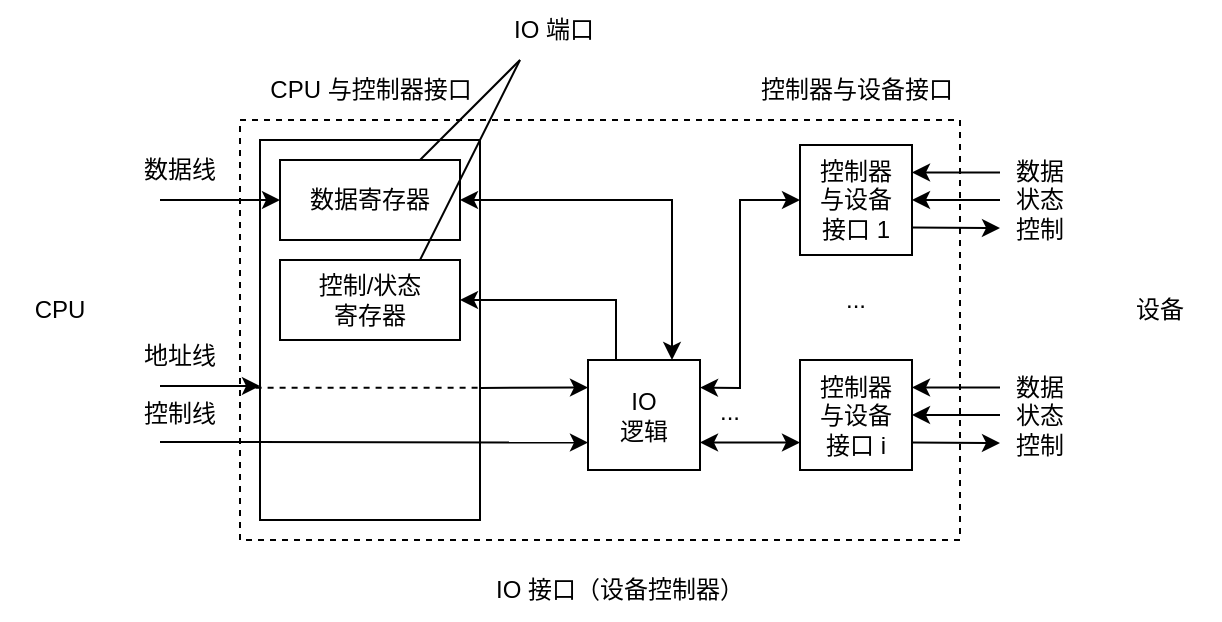 <mxfile version="20.3.0" type="device"><diagram id="LvYtkgF4reqtfwgxrNXw" name="第 1 页"><mxGraphModel dx="813" dy="517" grid="1" gridSize="10" guides="1" tooltips="1" connect="1" arrows="1" fold="1" page="1" pageScale="1" pageWidth="827" pageHeight="1169" math="0" shadow="0"><root><mxCell id="0"/><mxCell id="1" parent="0"/><mxCell id="u-FIi8Mf2LQQAWtEn1HS-1" value="" style="rounded=0;whiteSpace=wrap;html=1;dashed=1;" vertex="1" parent="1"><mxGeometry x="200" y="400" width="360" height="210" as="geometry"/></mxCell><mxCell id="u-FIi8Mf2LQQAWtEn1HS-3" value="" style="rounded=0;whiteSpace=wrap;html=1;" vertex="1" parent="1"><mxGeometry x="210" y="410" width="110" height="190" as="geometry"/></mxCell><mxCell id="u-FIi8Mf2LQQAWtEn1HS-2" value="数据寄存器" style="rounded=0;whiteSpace=wrap;html=1;" vertex="1" parent="1"><mxGeometry x="220" y="420" width="90" height="40" as="geometry"/></mxCell><mxCell id="u-FIi8Mf2LQQAWtEn1HS-4" value="控制/状态&lt;br&gt;寄存器" style="rounded=0;whiteSpace=wrap;html=1;" vertex="1" parent="1"><mxGeometry x="220" y="470" width="90" height="40" as="geometry"/></mxCell><mxCell id="u-FIi8Mf2LQQAWtEn1HS-5" value="IO&lt;br&gt;逻辑" style="rounded=0;whiteSpace=wrap;html=1;" vertex="1" parent="1"><mxGeometry x="374" y="520" width="56" height="55" as="geometry"/></mxCell><mxCell id="u-FIi8Mf2LQQAWtEn1HS-6" value="" style="endArrow=classic;html=1;rounded=0;exitX=0.25;exitY=0;exitDx=0;exitDy=0;entryX=1;entryY=0.5;entryDx=0;entryDy=0;" edge="1" parent="1" source="u-FIi8Mf2LQQAWtEn1HS-5" target="u-FIi8Mf2LQQAWtEn1HS-4"><mxGeometry width="50" height="50" relative="1" as="geometry"><mxPoint x="360" y="520" as="sourcePoint"/><mxPoint x="410" y="470" as="targetPoint"/><Array as="points"><mxPoint x="388" y="490"/></Array></mxGeometry></mxCell><mxCell id="u-FIi8Mf2LQQAWtEn1HS-7" value="" style="endArrow=classic;startArrow=classic;html=1;rounded=0;exitX=0.75;exitY=0;exitDx=0;exitDy=0;entryX=1;entryY=0.5;entryDx=0;entryDy=0;" edge="1" parent="1" source="u-FIi8Mf2LQQAWtEn1HS-5" target="u-FIi8Mf2LQQAWtEn1HS-2"><mxGeometry width="50" height="50" relative="1" as="geometry"><mxPoint x="360" y="520" as="sourcePoint"/><mxPoint x="410" y="470" as="targetPoint"/><Array as="points"><mxPoint x="416" y="440"/></Array></mxGeometry></mxCell><mxCell id="u-FIi8Mf2LQQAWtEn1HS-8" value="" style="endArrow=classic;html=1;rounded=0;entryX=0;entryY=0.5;entryDx=0;entryDy=0;" edge="1" parent="1" target="u-FIi8Mf2LQQAWtEn1HS-2"><mxGeometry width="50" height="50" relative="1" as="geometry"><mxPoint x="160" y="440" as="sourcePoint"/><mxPoint x="150" y="450" as="targetPoint"/></mxGeometry></mxCell><mxCell id="u-FIi8Mf2LQQAWtEn1HS-9" value="" style="endArrow=classic;html=1;rounded=0;" edge="1" parent="1"><mxGeometry width="50" height="50" relative="1" as="geometry"><mxPoint x="160" y="533" as="sourcePoint"/><mxPoint x="210" y="533" as="targetPoint"/></mxGeometry></mxCell><mxCell id="u-FIi8Mf2LQQAWtEn1HS-11" value="" style="endArrow=none;dashed=1;html=1;rounded=0;exitX=-0.02;exitY=0.595;exitDx=0;exitDy=0;exitPerimeter=0;entryX=1;entryY=0.595;entryDx=0;entryDy=0;entryPerimeter=0;" edge="1" parent="1"><mxGeometry width="50" height="50" relative="1" as="geometry"><mxPoint x="207.8" y="533.9" as="sourcePoint"/><mxPoint x="320.0" y="533.9" as="targetPoint"/></mxGeometry></mxCell><mxCell id="u-FIi8Mf2LQQAWtEn1HS-12" value="" style="endArrow=classic;html=1;rounded=0;entryX=0;entryY=0.25;entryDx=0;entryDy=0;" edge="1" parent="1" target="u-FIi8Mf2LQQAWtEn1HS-5"><mxGeometry width="50" height="50" relative="1" as="geometry"><mxPoint x="320" y="534" as="sourcePoint"/><mxPoint x="370" y="540" as="targetPoint"/></mxGeometry></mxCell><mxCell id="u-FIi8Mf2LQQAWtEn1HS-13" value="" style="endArrow=classic;html=1;rounded=0;entryX=0;entryY=0.75;entryDx=0;entryDy=0;" edge="1" parent="1" target="u-FIi8Mf2LQQAWtEn1HS-5"><mxGeometry width="50" height="50" relative="1" as="geometry"><mxPoint x="160" y="561" as="sourcePoint"/><mxPoint x="410" y="470" as="targetPoint"/></mxGeometry></mxCell><mxCell id="u-FIi8Mf2LQQAWtEn1HS-15" value="控制器&lt;br&gt;与设备&lt;br&gt;接口 i" style="rounded=0;whiteSpace=wrap;html=1;" vertex="1" parent="1"><mxGeometry x="480" y="520" width="56" height="55" as="geometry"/></mxCell><mxCell id="u-FIi8Mf2LQQAWtEn1HS-16" value="控制器&lt;br&gt;与设备&lt;br&gt;接口 1" style="rounded=0;whiteSpace=wrap;html=1;" vertex="1" parent="1"><mxGeometry x="480" y="412.5" width="56" height="55" as="geometry"/></mxCell><mxCell id="u-FIi8Mf2LQQAWtEn1HS-17" value="" style="endArrow=classic;startArrow=classic;html=1;rounded=0;exitX=1;exitY=0.25;exitDx=0;exitDy=0;entryX=0;entryY=0.5;entryDx=0;entryDy=0;" edge="1" parent="1" source="u-FIi8Mf2LQQAWtEn1HS-5" target="u-FIi8Mf2LQQAWtEn1HS-16"><mxGeometry width="50" height="50" relative="1" as="geometry"><mxPoint x="500" y="500" as="sourcePoint"/><mxPoint x="550" y="450" as="targetPoint"/><Array as="points"><mxPoint x="450" y="534"/><mxPoint x="450" y="440"/></Array></mxGeometry></mxCell><mxCell id="u-FIi8Mf2LQQAWtEn1HS-18" value="" style="endArrow=classic;startArrow=classic;html=1;rounded=0;exitX=1;exitY=0.75;exitDx=0;exitDy=0;entryX=0;entryY=0.75;entryDx=0;entryDy=0;" edge="1" parent="1" source="u-FIi8Mf2LQQAWtEn1HS-5" target="u-FIi8Mf2LQQAWtEn1HS-15"><mxGeometry width="50" height="50" relative="1" as="geometry"><mxPoint x="470" y="520" as="sourcePoint"/><mxPoint x="520" y="470" as="targetPoint"/></mxGeometry></mxCell><mxCell id="u-FIi8Mf2LQQAWtEn1HS-19" value="" style="endArrow=classic;html=1;rounded=0;entryX=1;entryY=0.25;entryDx=0;entryDy=0;" edge="1" parent="1" target="u-FIi8Mf2LQQAWtEn1HS-16"><mxGeometry width="50" height="50" relative="1" as="geometry"><mxPoint x="580" y="426.25" as="sourcePoint"/><mxPoint x="520" y="470" as="targetPoint"/></mxGeometry></mxCell><mxCell id="u-FIi8Mf2LQQAWtEn1HS-22" value="" style="endArrow=classic;html=1;rounded=0;entryX=1;entryY=0.5;entryDx=0;entryDy=0;" edge="1" parent="1"><mxGeometry width="50" height="50" relative="1" as="geometry"><mxPoint x="580" y="440" as="sourcePoint"/><mxPoint x="536" y="440" as="targetPoint"/></mxGeometry></mxCell><mxCell id="u-FIi8Mf2LQQAWtEn1HS-23" value="" style="endArrow=classic;html=1;rounded=0;entryX=1;entryY=0.75;entryDx=0;entryDy=0;exitX=1;exitY=0.75;exitDx=0;exitDy=0;" edge="1" parent="1" source="u-FIi8Mf2LQQAWtEn1HS-16"><mxGeometry width="50" height="50" relative="1" as="geometry"><mxPoint x="546" y="460" as="sourcePoint"/><mxPoint x="580" y="454" as="targetPoint"/></mxGeometry></mxCell><mxCell id="u-FIi8Mf2LQQAWtEn1HS-25" value="数据&lt;br&gt;状态&lt;br&gt;控制" style="text;html=1;strokeColor=none;fillColor=none;align=center;verticalAlign=middle;whiteSpace=wrap;rounded=0;" vertex="1" parent="1"><mxGeometry x="570" y="410" width="60" height="60" as="geometry"/></mxCell><mxCell id="u-FIi8Mf2LQQAWtEn1HS-26" value="" style="endArrow=classic;html=1;rounded=0;entryX=1;entryY=0.25;entryDx=0;entryDy=0;" edge="1" parent="1"><mxGeometry width="50" height="50" relative="1" as="geometry"><mxPoint x="580" y="533.75" as="sourcePoint"/><mxPoint x="536" y="533.75" as="targetPoint"/></mxGeometry></mxCell><mxCell id="u-FIi8Mf2LQQAWtEn1HS-27" value="" style="endArrow=classic;html=1;rounded=0;entryX=1;entryY=0.5;entryDx=0;entryDy=0;" edge="1" parent="1"><mxGeometry width="50" height="50" relative="1" as="geometry"><mxPoint x="580" y="547.5" as="sourcePoint"/><mxPoint x="536" y="547.5" as="targetPoint"/></mxGeometry></mxCell><mxCell id="u-FIi8Mf2LQQAWtEn1HS-28" value="" style="endArrow=classic;html=1;rounded=0;entryX=1;entryY=0.75;entryDx=0;entryDy=0;exitX=1;exitY=0.75;exitDx=0;exitDy=0;" edge="1" parent="1"><mxGeometry width="50" height="50" relative="1" as="geometry"><mxPoint x="536" y="561.25" as="sourcePoint"/><mxPoint x="580" y="561.5" as="targetPoint"/></mxGeometry></mxCell><mxCell id="u-FIi8Mf2LQQAWtEn1HS-29" value="数据&lt;br&gt;状态&lt;br&gt;控制" style="text;html=1;strokeColor=none;fillColor=none;align=center;verticalAlign=middle;whiteSpace=wrap;rounded=0;" vertex="1" parent="1"><mxGeometry x="570" y="517.5" width="60" height="60" as="geometry"/></mxCell><mxCell id="u-FIi8Mf2LQQAWtEn1HS-30" value="控制器与设备接口" style="text;html=1;strokeColor=none;fillColor=none;align=center;verticalAlign=middle;whiteSpace=wrap;rounded=0;" vertex="1" parent="1"><mxGeometry x="452.5" y="370" width="111" height="30" as="geometry"/></mxCell><mxCell id="u-FIi8Mf2LQQAWtEn1HS-31" value="CPU 与控制器接口" style="text;html=1;strokeColor=none;fillColor=none;align=center;verticalAlign=middle;whiteSpace=wrap;rounded=0;" vertex="1" parent="1"><mxGeometry x="209.5" y="370" width="111" height="30" as="geometry"/></mxCell><mxCell id="u-FIi8Mf2LQQAWtEn1HS-32" value="数据线&lt;span style=&quot;color: rgba(0, 0, 0, 0); font-family: monospace; font-size: 0px; text-align: start;&quot;&gt;%3CmxGraphModel%3E%3Croot%3E%3CmxCell%20id%3D%220%22%2F%3E%3CmxCell%20id%3D%221%22%20parent%3D%220%22%2F%3E%3CmxCell%20id%3D%222%22%20value%3D%22%E6%8E%A7%E5%88%B6%E5%99%A8%E4%B8%8E%E8%AE%BE%E5%A4%87%E6%8E%A5%E5%8F%A3%22%20style%3D%22text%3Bhtml%3D1%3BstrokeColor%3Dnone%3BfillColor%3Dnone%3Balign%3Dcenter%3BverticalAlign%3Dmiddle%3BwhiteSpace%3Dwrap%3Brounded%3D0%3B%22%20vertex%3D%221%22%20parent%3D%221%22%3E%3CmxGeometry%20x%3D%22452.5%22%20y%3D%22370%22%20width%3D%22111%22%20height%3D%2230%22%20as%3D%22geometry%22%2F%3E%3C%2FmxCell%3E%3C%2Froot%3E%3C%2FmxGraphModel%3E&lt;/span&gt;" style="text;html=1;strokeColor=none;fillColor=none;align=center;verticalAlign=middle;whiteSpace=wrap;rounded=0;" vertex="1" parent="1"><mxGeometry x="140" y="410" width="60" height="30" as="geometry"/></mxCell><mxCell id="u-FIi8Mf2LQQAWtEn1HS-33" value="地址线" style="text;html=1;strokeColor=none;fillColor=none;align=center;verticalAlign=middle;whiteSpace=wrap;rounded=0;" vertex="1" parent="1"><mxGeometry x="140" y="503" width="60" height="30" as="geometry"/></mxCell><mxCell id="u-FIi8Mf2LQQAWtEn1HS-34" value="控制线" style="text;html=1;strokeColor=none;fillColor=none;align=center;verticalAlign=middle;whiteSpace=wrap;rounded=0;" vertex="1" parent="1"><mxGeometry x="140" y="531.5" width="60" height="30" as="geometry"/></mxCell><mxCell id="u-FIi8Mf2LQQAWtEn1HS-35" value="..." style="text;html=1;strokeColor=none;fillColor=none;align=center;verticalAlign=middle;whiteSpace=wrap;rounded=0;" vertex="1" parent="1"><mxGeometry x="430" y="531.5" width="30" height="28.5" as="geometry"/></mxCell><mxCell id="u-FIi8Mf2LQQAWtEn1HS-36" value="..." style="text;html=1;strokeColor=none;fillColor=none;align=center;verticalAlign=middle;whiteSpace=wrap;rounded=0;" vertex="1" parent="1"><mxGeometry x="493" y="475.75" width="30" height="28.5" as="geometry"/></mxCell><mxCell id="u-FIi8Mf2LQQAWtEn1HS-37" value="CPU" style="text;html=1;strokeColor=none;fillColor=none;align=center;verticalAlign=middle;whiteSpace=wrap;rounded=0;" vertex="1" parent="1"><mxGeometry x="80" y="480" width="60" height="30" as="geometry"/></mxCell><mxCell id="u-FIi8Mf2LQQAWtEn1HS-38" value="设备" style="text;html=1;strokeColor=none;fillColor=none;align=center;verticalAlign=middle;whiteSpace=wrap;rounded=0;" vertex="1" parent="1"><mxGeometry x="630" y="480" width="60" height="30" as="geometry"/></mxCell><mxCell id="u-FIi8Mf2LQQAWtEn1HS-39" value="IO 接口（设备控制器）" style="text;html=1;strokeColor=none;fillColor=none;align=center;verticalAlign=middle;whiteSpace=wrap;rounded=0;" vertex="1" parent="1"><mxGeometry x="326.5" y="620" width="126" height="30" as="geometry"/></mxCell><mxCell id="u-FIi8Mf2LQQAWtEn1HS-40" value="" style="endArrow=none;html=1;rounded=0;" edge="1" parent="1"><mxGeometry width="50" height="50" relative="1" as="geometry"><mxPoint x="290" y="420" as="sourcePoint"/><mxPoint x="340" y="370" as="targetPoint"/></mxGeometry></mxCell><mxCell id="u-FIi8Mf2LQQAWtEn1HS-41" value="" style="endArrow=none;html=1;rounded=0;" edge="1" parent="1"><mxGeometry width="50" height="50" relative="1" as="geometry"><mxPoint x="290" y="470" as="sourcePoint"/><mxPoint x="340" y="370" as="targetPoint"/></mxGeometry></mxCell><mxCell id="u-FIi8Mf2LQQAWtEn1HS-43" value="IO 端口" style="text;html=1;strokeColor=none;fillColor=none;align=center;verticalAlign=middle;whiteSpace=wrap;rounded=0;" vertex="1" parent="1"><mxGeometry x="326.5" y="340" width="60" height="30" as="geometry"/></mxCell></root></mxGraphModel></diagram></mxfile>